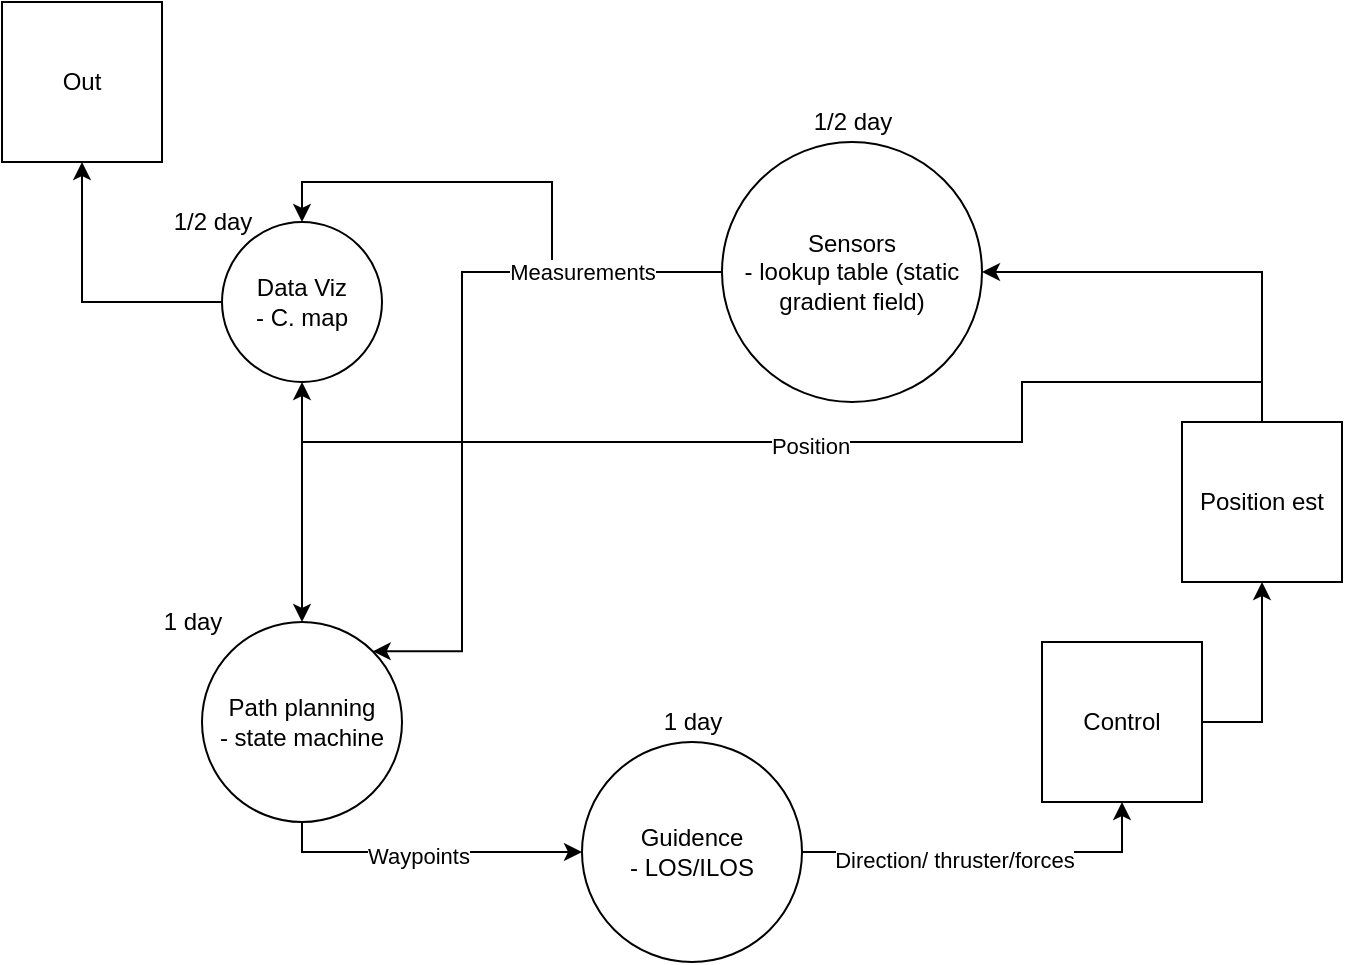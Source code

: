 <mxfile version="14.6.9" type="github">
  <diagram id="B9hPIiYI8d9pon26M-we" name="Page-1">
    <mxGraphModel dx="638" dy="718" grid="1" gridSize="10" guides="1" tooltips="1" connect="1" arrows="1" fold="1" page="1" pageScale="1" pageWidth="827" pageHeight="1169" math="0" shadow="0">
      <root>
        <mxCell id="0" />
        <mxCell id="1" parent="0" />
        <mxCell id="iTO87OTuhyLdSeMKUdOk-21" style="edgeStyle=orthogonalEdgeStyle;rounded=0;orthogonalLoop=1;jettySize=auto;html=1;exitX=0;exitY=0.5;exitDx=0;exitDy=0;entryX=0.5;entryY=1;entryDx=0;entryDy=0;" edge="1" parent="1" source="iTO87OTuhyLdSeMKUdOk-1" target="iTO87OTuhyLdSeMKUdOk-20">
          <mxGeometry relative="1" as="geometry" />
        </mxCell>
        <mxCell id="iTO87OTuhyLdSeMKUdOk-1" value="Data Viz&lt;br&gt;- C. map" style="ellipse;whiteSpace=wrap;html=1;aspect=fixed;" vertex="1" parent="1">
          <mxGeometry x="200" y="180" width="80" height="80" as="geometry" />
        </mxCell>
        <mxCell id="iTO87OTuhyLdSeMKUdOk-13" style="edgeStyle=orthogonalEdgeStyle;rounded=0;orthogonalLoop=1;jettySize=auto;html=1;exitX=0;exitY=0.5;exitDx=0;exitDy=0;entryX=0.5;entryY=0;entryDx=0;entryDy=0;" edge="1" parent="1" source="iTO87OTuhyLdSeMKUdOk-2" target="iTO87OTuhyLdSeMKUdOk-1">
          <mxGeometry relative="1" as="geometry" />
        </mxCell>
        <mxCell id="iTO87OTuhyLdSeMKUdOk-15" style="edgeStyle=orthogonalEdgeStyle;rounded=0;orthogonalLoop=1;jettySize=auto;html=1;exitX=0;exitY=0.5;exitDx=0;exitDy=0;entryX=1;entryY=0;entryDx=0;entryDy=0;" edge="1" parent="1" source="iTO87OTuhyLdSeMKUdOk-2" target="iTO87OTuhyLdSeMKUdOk-3">
          <mxGeometry relative="1" as="geometry">
            <Array as="points">
              <mxPoint x="320" y="205" />
              <mxPoint x="320" y="395" />
            </Array>
          </mxGeometry>
        </mxCell>
        <mxCell id="iTO87OTuhyLdSeMKUdOk-16" value="Measurements" style="edgeLabel;html=1;align=center;verticalAlign=middle;resizable=0;points=[];" vertex="1" connectable="0" parent="iTO87OTuhyLdSeMKUdOk-15">
          <mxGeometry x="-0.715" relative="1" as="geometry">
            <mxPoint x="-18" as="offset" />
          </mxGeometry>
        </mxCell>
        <mxCell id="iTO87OTuhyLdSeMKUdOk-2" value="Sensors&lt;br&gt;- lookup table (static gradient field)" style="ellipse;whiteSpace=wrap;html=1;aspect=fixed;" vertex="1" parent="1">
          <mxGeometry x="450" y="140" width="130" height="130" as="geometry" />
        </mxCell>
        <mxCell id="iTO87OTuhyLdSeMKUdOk-17" style="edgeStyle=orthogonalEdgeStyle;rounded=0;orthogonalLoop=1;jettySize=auto;html=1;exitX=0.5;exitY=1;exitDx=0;exitDy=0;entryX=0;entryY=0.5;entryDx=0;entryDy=0;" edge="1" parent="1" source="iTO87OTuhyLdSeMKUdOk-3" target="iTO87OTuhyLdSeMKUdOk-4">
          <mxGeometry relative="1" as="geometry">
            <Array as="points">
              <mxPoint x="240" y="495" />
            </Array>
          </mxGeometry>
        </mxCell>
        <mxCell id="iTO87OTuhyLdSeMKUdOk-18" value="Waypoints" style="edgeLabel;html=1;align=center;verticalAlign=middle;resizable=0;points=[];" vertex="1" connectable="0" parent="iTO87OTuhyLdSeMKUdOk-17">
          <mxGeometry x="-0.056" y="-2" relative="1" as="geometry">
            <mxPoint as="offset" />
          </mxGeometry>
        </mxCell>
        <mxCell id="iTO87OTuhyLdSeMKUdOk-3" value="Path planning&lt;br&gt;- state machine" style="ellipse;whiteSpace=wrap;html=1;aspect=fixed;" vertex="1" parent="1">
          <mxGeometry x="190" y="380" width="100" height="100" as="geometry" />
        </mxCell>
        <mxCell id="iTO87OTuhyLdSeMKUdOk-7" style="edgeStyle=orthogonalEdgeStyle;rounded=0;orthogonalLoop=1;jettySize=auto;html=1;exitX=1;exitY=0.5;exitDx=0;exitDy=0;entryX=0.5;entryY=1;entryDx=0;entryDy=0;" edge="1" parent="1" source="iTO87OTuhyLdSeMKUdOk-4" target="iTO87OTuhyLdSeMKUdOk-5">
          <mxGeometry relative="1" as="geometry" />
        </mxCell>
        <mxCell id="iTO87OTuhyLdSeMKUdOk-8" value="Direction/ thruster/forces" style="edgeLabel;html=1;align=center;verticalAlign=middle;resizable=0;points=[];" vertex="1" connectable="0" parent="iTO87OTuhyLdSeMKUdOk-7">
          <mxGeometry x="-0.176" y="-4" relative="1" as="geometry">
            <mxPoint as="offset" />
          </mxGeometry>
        </mxCell>
        <mxCell id="iTO87OTuhyLdSeMKUdOk-4" value="Guidence&lt;br&gt;- LOS/ILOS" style="ellipse;whiteSpace=wrap;html=1;aspect=fixed;" vertex="1" parent="1">
          <mxGeometry x="380" y="440" width="110" height="110" as="geometry" />
        </mxCell>
        <mxCell id="iTO87OTuhyLdSeMKUdOk-9" style="edgeStyle=orthogonalEdgeStyle;rounded=0;orthogonalLoop=1;jettySize=auto;html=1;exitX=1;exitY=0.5;exitDx=0;exitDy=0;entryX=0.5;entryY=1;entryDx=0;entryDy=0;" edge="1" parent="1" source="iTO87OTuhyLdSeMKUdOk-5" target="iTO87OTuhyLdSeMKUdOk-6">
          <mxGeometry relative="1" as="geometry" />
        </mxCell>
        <mxCell id="iTO87OTuhyLdSeMKUdOk-5" value="Control" style="whiteSpace=wrap;html=1;aspect=fixed;" vertex="1" parent="1">
          <mxGeometry x="610" y="390" width="80" height="80" as="geometry" />
        </mxCell>
        <mxCell id="iTO87OTuhyLdSeMKUdOk-10" style="edgeStyle=orthogonalEdgeStyle;rounded=0;orthogonalLoop=1;jettySize=auto;html=1;exitX=0.5;exitY=0;exitDx=0;exitDy=0;entryX=1;entryY=0.5;entryDx=0;entryDy=0;" edge="1" parent="1" source="iTO87OTuhyLdSeMKUdOk-6" target="iTO87OTuhyLdSeMKUdOk-2">
          <mxGeometry relative="1" as="geometry" />
        </mxCell>
        <mxCell id="iTO87OTuhyLdSeMKUdOk-11" style="edgeStyle=orthogonalEdgeStyle;rounded=0;orthogonalLoop=1;jettySize=auto;html=1;exitX=0.5;exitY=0;exitDx=0;exitDy=0;entryX=0.5;entryY=1;entryDx=0;entryDy=0;" edge="1" parent="1" source="iTO87OTuhyLdSeMKUdOk-6" target="iTO87OTuhyLdSeMKUdOk-1">
          <mxGeometry relative="1" as="geometry">
            <Array as="points">
              <mxPoint x="720" y="260" />
              <mxPoint x="600" y="260" />
              <mxPoint x="600" y="290" />
              <mxPoint x="240" y="290" />
            </Array>
          </mxGeometry>
        </mxCell>
        <mxCell id="iTO87OTuhyLdSeMKUdOk-12" style="edgeStyle=orthogonalEdgeStyle;rounded=0;orthogonalLoop=1;jettySize=auto;html=1;exitX=0.5;exitY=0;exitDx=0;exitDy=0;entryX=0.5;entryY=0;entryDx=0;entryDy=0;" edge="1" parent="1" source="iTO87OTuhyLdSeMKUdOk-6" target="iTO87OTuhyLdSeMKUdOk-3">
          <mxGeometry relative="1" as="geometry">
            <Array as="points">
              <mxPoint x="720" y="260" />
              <mxPoint x="600" y="260" />
              <mxPoint x="600" y="290" />
              <mxPoint x="240" y="290" />
            </Array>
          </mxGeometry>
        </mxCell>
        <mxCell id="iTO87OTuhyLdSeMKUdOk-19" value="Position" style="edgeLabel;html=1;align=center;verticalAlign=middle;resizable=0;points=[];" vertex="1" connectable="0" parent="iTO87OTuhyLdSeMKUdOk-12">
          <mxGeometry x="-0.11" y="2" relative="1" as="geometry">
            <mxPoint as="offset" />
          </mxGeometry>
        </mxCell>
        <mxCell id="iTO87OTuhyLdSeMKUdOk-6" value="Position est" style="whiteSpace=wrap;html=1;aspect=fixed;" vertex="1" parent="1">
          <mxGeometry x="680" y="280" width="80" height="80" as="geometry" />
        </mxCell>
        <mxCell id="iTO87OTuhyLdSeMKUdOk-20" value="Out" style="whiteSpace=wrap;html=1;aspect=fixed;" vertex="1" parent="1">
          <mxGeometry x="90" y="70" width="80" height="80" as="geometry" />
        </mxCell>
        <mxCell id="iTO87OTuhyLdSeMKUdOk-22" value="1/2 day" style="text;html=1;align=center;verticalAlign=middle;resizable=0;points=[];autosize=1;strokeColor=none;" vertex="1" parent="1">
          <mxGeometry x="170" y="170" width="50" height="20" as="geometry" />
        </mxCell>
        <mxCell id="iTO87OTuhyLdSeMKUdOk-23" value="1 day" style="text;html=1;align=center;verticalAlign=middle;resizable=0;points=[];autosize=1;strokeColor=none;" vertex="1" parent="1">
          <mxGeometry x="160" y="370" width="50" height="20" as="geometry" />
        </mxCell>
        <mxCell id="iTO87OTuhyLdSeMKUdOk-24" value="1/2 day" style="text;html=1;align=center;verticalAlign=middle;resizable=0;points=[];autosize=1;strokeColor=none;" vertex="1" parent="1">
          <mxGeometry x="490" y="120" width="50" height="20" as="geometry" />
        </mxCell>
        <mxCell id="iTO87OTuhyLdSeMKUdOk-25" value="1 day" style="text;html=1;align=center;verticalAlign=middle;resizable=0;points=[];autosize=1;strokeColor=none;" vertex="1" parent="1">
          <mxGeometry x="410" y="420" width="50" height="20" as="geometry" />
        </mxCell>
      </root>
    </mxGraphModel>
  </diagram>
</mxfile>
